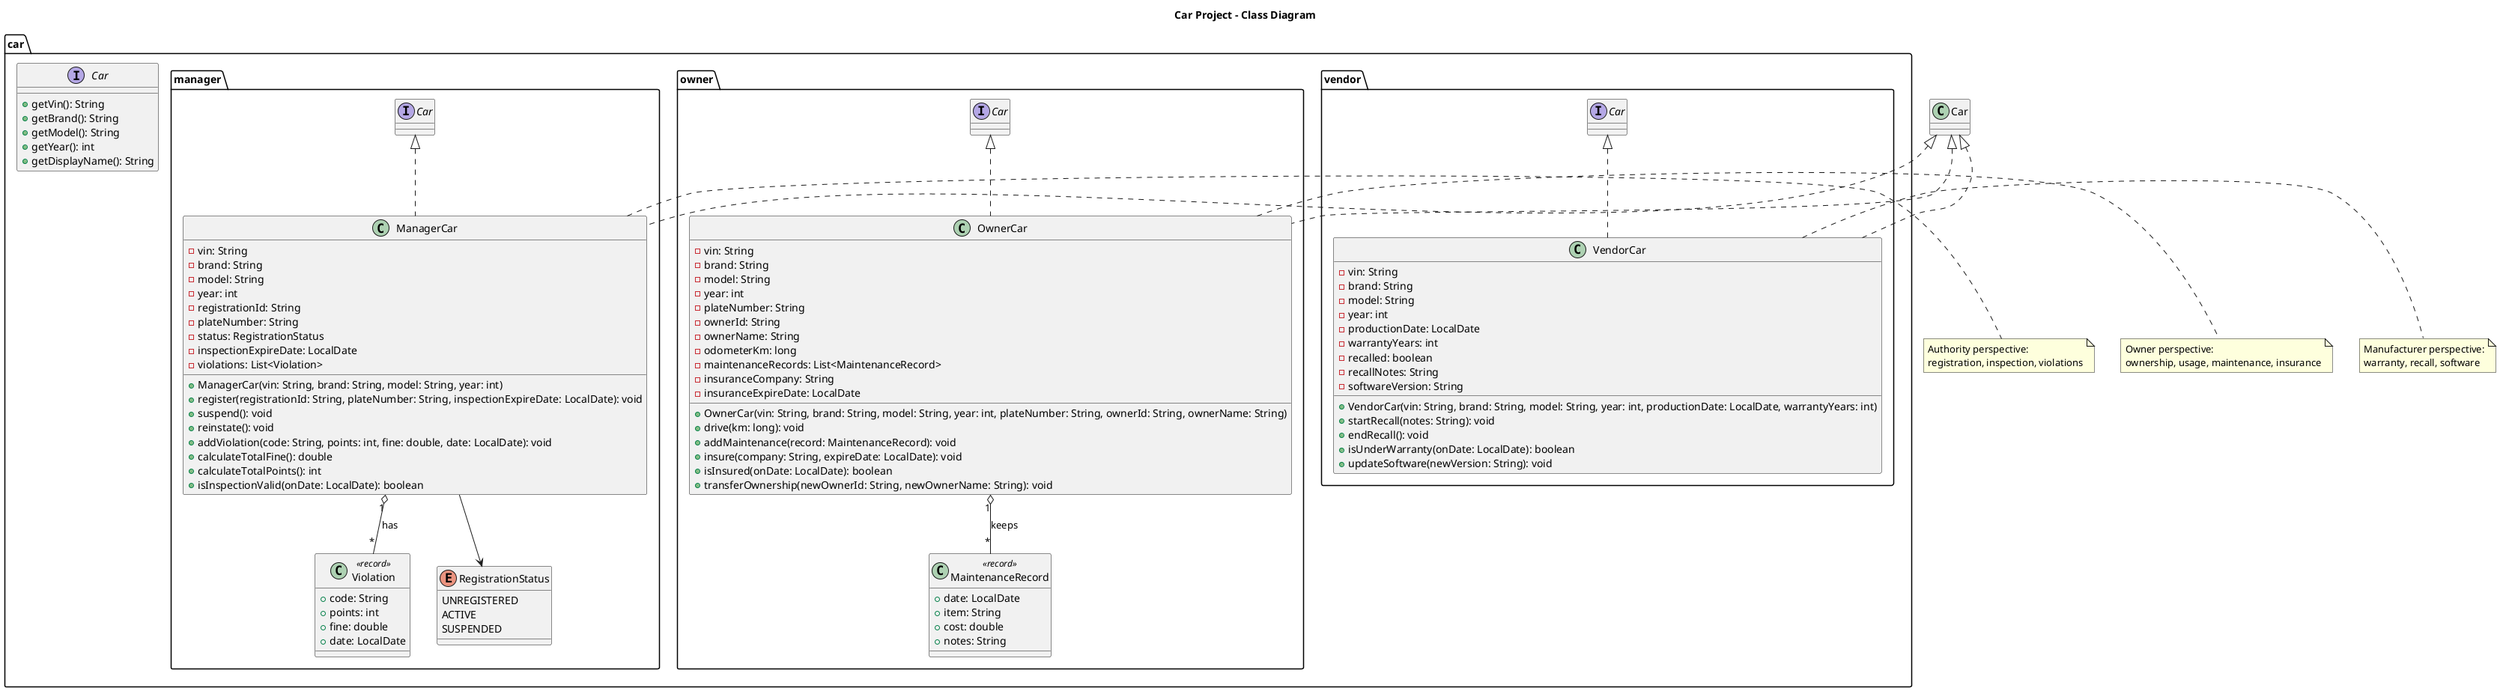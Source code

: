 @startuml
title Car Project - Class Diagram

package "car" {
	interface Car {
		+ getVin(): String
		+ getBrand(): String
		+ getModel(): String
		+ getYear(): int
		+ getDisplayName(): String
	}

	package "car.vendor" {
		class VendorCar implements Car {
			- vin: String
			- brand: String
			- model: String
			- year: int
			- productionDate: LocalDate
			- warrantyYears: int
			- recalled: boolean
			- recallNotes: String
			- softwareVersion: String
			+ VendorCar(vin: String, brand: String, model: String, year: int, productionDate: LocalDate, warrantyYears: int)
			+ startRecall(notes: String): void
			+ endRecall(): void
			+ isUnderWarranty(onDate: LocalDate): boolean
			+ updateSoftware(newVersion: String): void
		}
	}

	package "car.owner" {
		class OwnerCar implements Car {
			- vin: String
			- brand: String
			- model: String
			- year: int
			- plateNumber: String
			- ownerId: String
			- ownerName: String
			- odometerKm: long
			- maintenanceRecords: List<MaintenanceRecord>
			- insuranceCompany: String
			- insuranceExpireDate: LocalDate
			+ OwnerCar(vin: String, brand: String, model: String, year: int, plateNumber: String, ownerId: String, ownerName: String)
			+ drive(km: long): void
			+ addMaintenance(record: MaintenanceRecord): void
			+ insure(company: String, expireDate: LocalDate): void
			+ isInsured(onDate: LocalDate): boolean
			+ transferOwnership(newOwnerId: String, newOwnerName: String): void
		}

		class MaintenanceRecord <<record>> {
			+ date: LocalDate
			+ item: String
			+ cost: double
			+ notes: String
		}
	}

	package "car.manager" {
		class ManagerCar implements Car {
			- vin: String
			- brand: String
			- model: String
			- year: int
			- registrationId: String
			- plateNumber: String
			- status: RegistrationStatus
			- inspectionExpireDate: LocalDate
			- violations: List<Violation>
			+ ManagerCar(vin: String, brand: String, model: String, year: int)
			+ register(registrationId: String, plateNumber: String, inspectionExpireDate: LocalDate): void
			+ suspend(): void
			+ reinstate(): void
			+ addViolation(code: String, points: int, fine: double, date: LocalDate): void
			+ calculateTotalFine(): double
			+ calculateTotalPoints(): int
			+ isInspectionValid(onDate: LocalDate): boolean
		}

		enum RegistrationStatus {
			UNREGISTERED
			ACTIVE
			SUSPENDED
		}

		class Violation <<record>> {
			+ code: String
			+ points: int
			+ fine: double
			+ date: LocalDate
		}
	}
}

Car <|.. VendorCar
Car <|.. OwnerCar
Car <|.. ManagerCar

OwnerCar "1" o-- "*" MaintenanceRecord : keeps
ManagerCar "1" o-- "*" Violation : has
ManagerCar --> RegistrationStatus

note right of VendorCar
	Manufacturer perspective:
	warranty, recall, software
end note

note right of OwnerCar
	Owner perspective:
	ownership, usage, maintenance, insurance
end note

note right of ManagerCar
	Authority perspective:
	registration, inspection, violations
end note

@enduml
